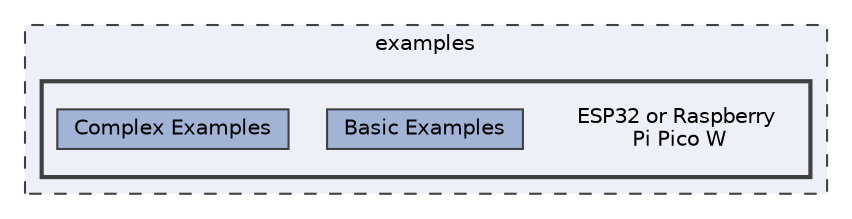 digraph "C:/Users/BIG/Documents/Arduino/Libraries/Bind/examples/ESP32 or Raspberry Pi Pico W"
{
 // LATEX_PDF_SIZE
  bgcolor="transparent";
  edge [fontname=Helvetica,fontsize=10,labelfontname=Helvetica,labelfontsize=10];
  node [fontname=Helvetica,fontsize=10,shape=box,height=0.2,width=0.4];
  compound=true
  subgraph clusterdir_d28a4824dc47e487b107a5db32ef43c4 {
    graph [ bgcolor="#edf0f7", pencolor="grey25", label="examples", fontname=Helvetica,fontsize=10 style="filled,dashed", URL="dir_d28a4824dc47e487b107a5db32ef43c4.html",tooltip=""]
  subgraph clusterdir_8904b26482606ffde5798bcb9ddddfb9 {
    graph [ bgcolor="#edf0f7", pencolor="grey25", label="", fontname=Helvetica,fontsize=10 style="filled,bold", URL="dir_8904b26482606ffde5798bcb9ddddfb9.html",tooltip=""]
    dir_8904b26482606ffde5798bcb9ddddfb9 [shape=plaintext, label="ESP32 or Raspberry\l Pi Pico W"];
  dir_63ef33a976a950f3b1e6af5169be0a63 [label="Basic Examples", fillcolor="#a2b4d6", color="grey25", style="filled", URL="dir_63ef33a976a950f3b1e6af5169be0a63.html",tooltip=""];
  dir_7ea16fefdabbb37c56ce069b08650c14 [label="Complex Examples", fillcolor="#a2b4d6", color="grey25", style="filled", URL="dir_7ea16fefdabbb37c56ce069b08650c14.html",tooltip=""];
  }
  }
}
